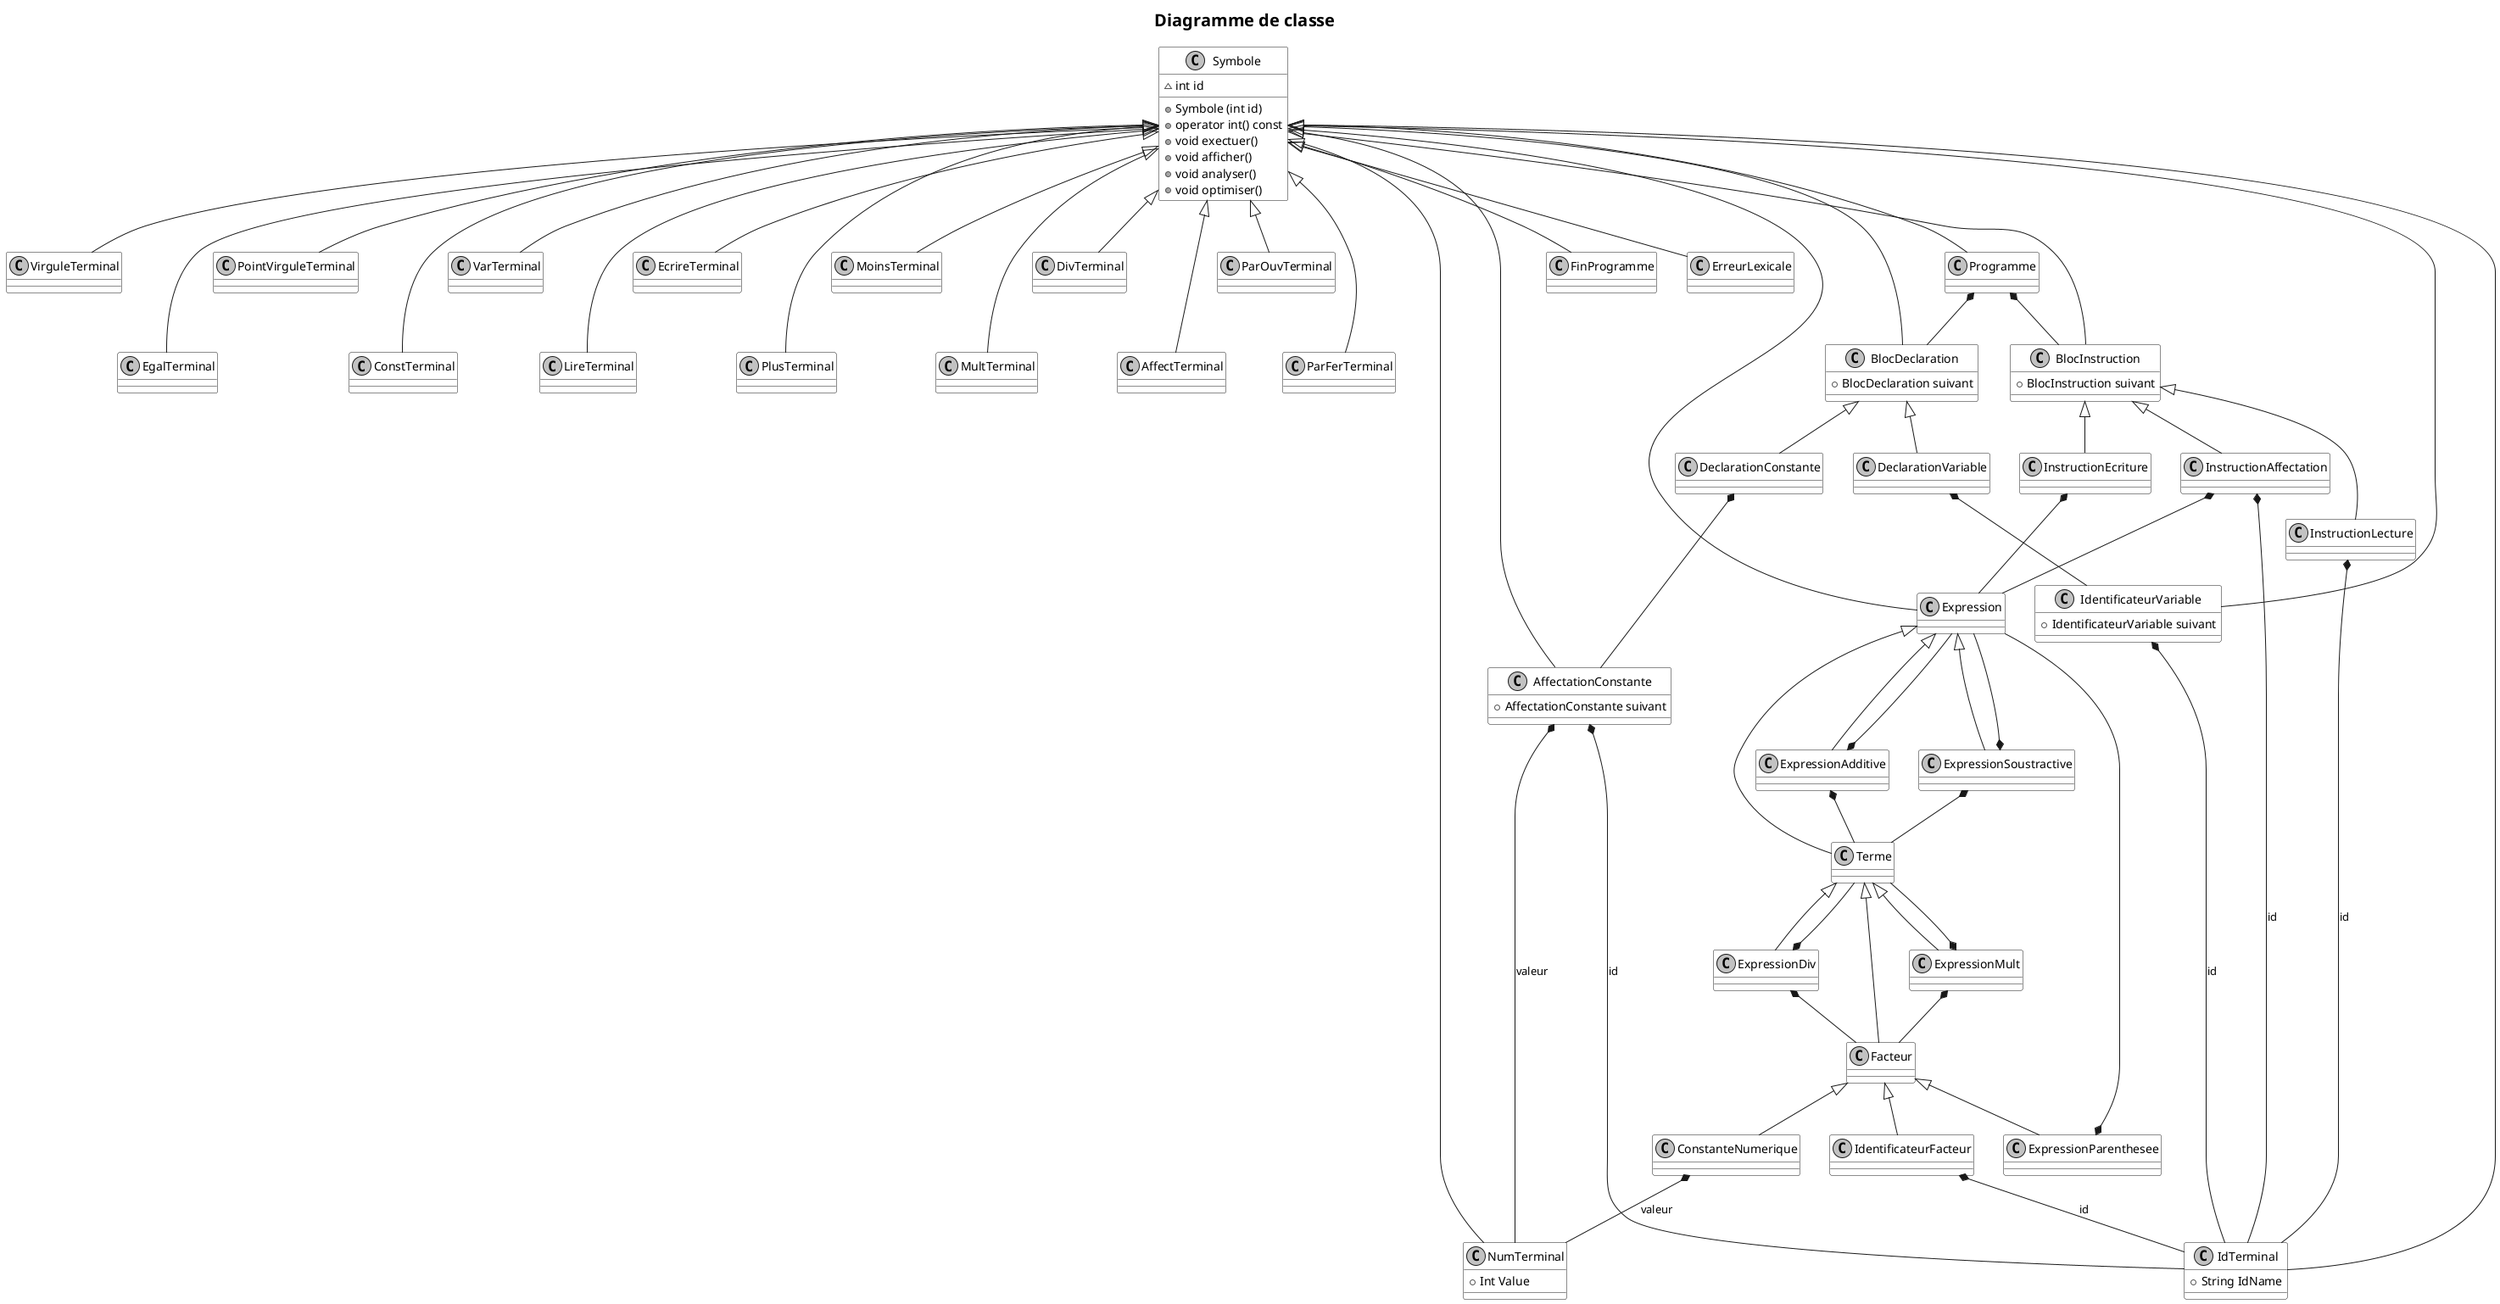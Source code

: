 @startuml
skinparam monochrome true
skinparam shadowing false
skinparam TitleFontSize 20
skinparam sequenceTitleFontSize 20
skinparam sequenceTitleFontStyle plain

skinparam class {
	BackgroundColor white
	BackgroundColor<<Warning>> lightblue
}

title Diagramme de classe

class Symbole{
	~int id
	+Symbole (int id)
	+operator int() const
	+void exectuer()
	+void afficher()
	+void analyser()
	+void optimiser()
}
class VirguleTerminal
class EgalTerminal
Class PointVirguleTerminal
class ConstTerminal
class VarTerminal
class EgalTerminal
class LireTerminal
class EcrireTerminal
class PlusTerminal
class MoinsTerminal
class MultTerminal
class DivTerminal
class AffectTerminal
class ParOuvTerminal
class ParFerTerminal
class IdTerminal{
  +String IdName
}
class NumTerminal{
  +Int Value
}
class FinProgramme
class ErreurLexicale

class AffectationConstante{
	+AffectationConstante suivant
}
class IdentificateurVariable{
	+IdentificateurVariable suivant
}
class IdentificateurFacteur
class BlocDeclaration {
    +BlocDeclaration suivant
}
class DeclarationVariable
class DeclarationConstante
class Programme{
}
class BlocInstruction {
    +BlocInstruction suivant
}
class InstructionLecture
class InstructionEcriture
class InstructionAffectation
class Expression
class ExpressionAdditive
class ExpressionSoustractive
class Terme
class ExpressionMult
class ExpressionDiv
class Facteur
class ExpressionParenthesee
class ConstanteNumerique


AffectationConstante *-- IdTerminal : id
AffectationConstante *-- NumTerminal : valeur

BlocDeclaration <|-- DeclarationConstante
BlocDeclaration <|-- DeclarationVariable
BlocInstruction <|-- InstructionAffectation
BlocInstruction <|-- InstructionEcriture
BlocInstruction <|-- InstructionLecture

ConstanteNumerique *-- NumTerminal : valeur

DeclarationConstante *-- AffectationConstante

DeclarationVariable *-- IdentificateurVariable

Expression <|-- ExpressionAdditive
Expression <|-- ExpressionSoustractive
Expression <|-- Terme

ExpressionAdditive *-- Expression
ExpressionAdditive *-- Terme

ExpressionDiv *-- Facteur
ExpressionDiv *-- Terme

ExpressionMult *-- Facteur
ExpressionMult *-- Terme

ExpressionParenthesee *-- Expression

ExpressionSoustractive *-- Expression
ExpressionSoustractive *-- Terme

Facteur <|-- ConstanteNumerique
Facteur <|-- ExpressionParenthesee
Facteur <|-- IdentificateurFacteur

IdentificateurFacteur *-- IdTerminal : id

IdentificateurVariable *-- IdTerminal : id

InstructionAffectation *-- Expression
InstructionAffectation *-- IdTerminal : id

InstructionEcriture *-- Expression

InstructionLecture *-- IdTerminal : id

Programme *-- BlocDeclaration
Programme *-- BlocInstruction

Symbole <|-- AffectationConstante
Symbole <|-- BlocDeclaration
Symbole <|-- BlocInstruction
Symbole <|-- ErreurLexicale
Symbole <|-- Expression
Symbole <|-- FinProgramme
Symbole <|-- IdentificateurVariable
Symbole <|-- Programme
Symbole <|-- IdTerminal
Symbole <|-- NumTerminal
Symbole <|-- PointVirguleTerminal
Symbole <|--- ConstTerminal
Symbole <|-- VarTerminal
Symbole <|--- EgalTerminal
Symbole <|--VirguleTerminal
Symbole <|--- LireTerminal
Symbole <|-- EcrireTerminal
Symbole <|--- PlusTerminal
Symbole <|-- MoinsTerminal
Symbole <|--- MultTerminal
Symbole <|-- DivTerminal
Symbole <|--- AffectTerminal
Symbole <|-- ParOuvTerminal
Symbole <|--- ParFerTerminal

Terme <|-- ExpressionDiv
Terme <|-- ExpressionMult
Terme <|-- Facteur

@enduml